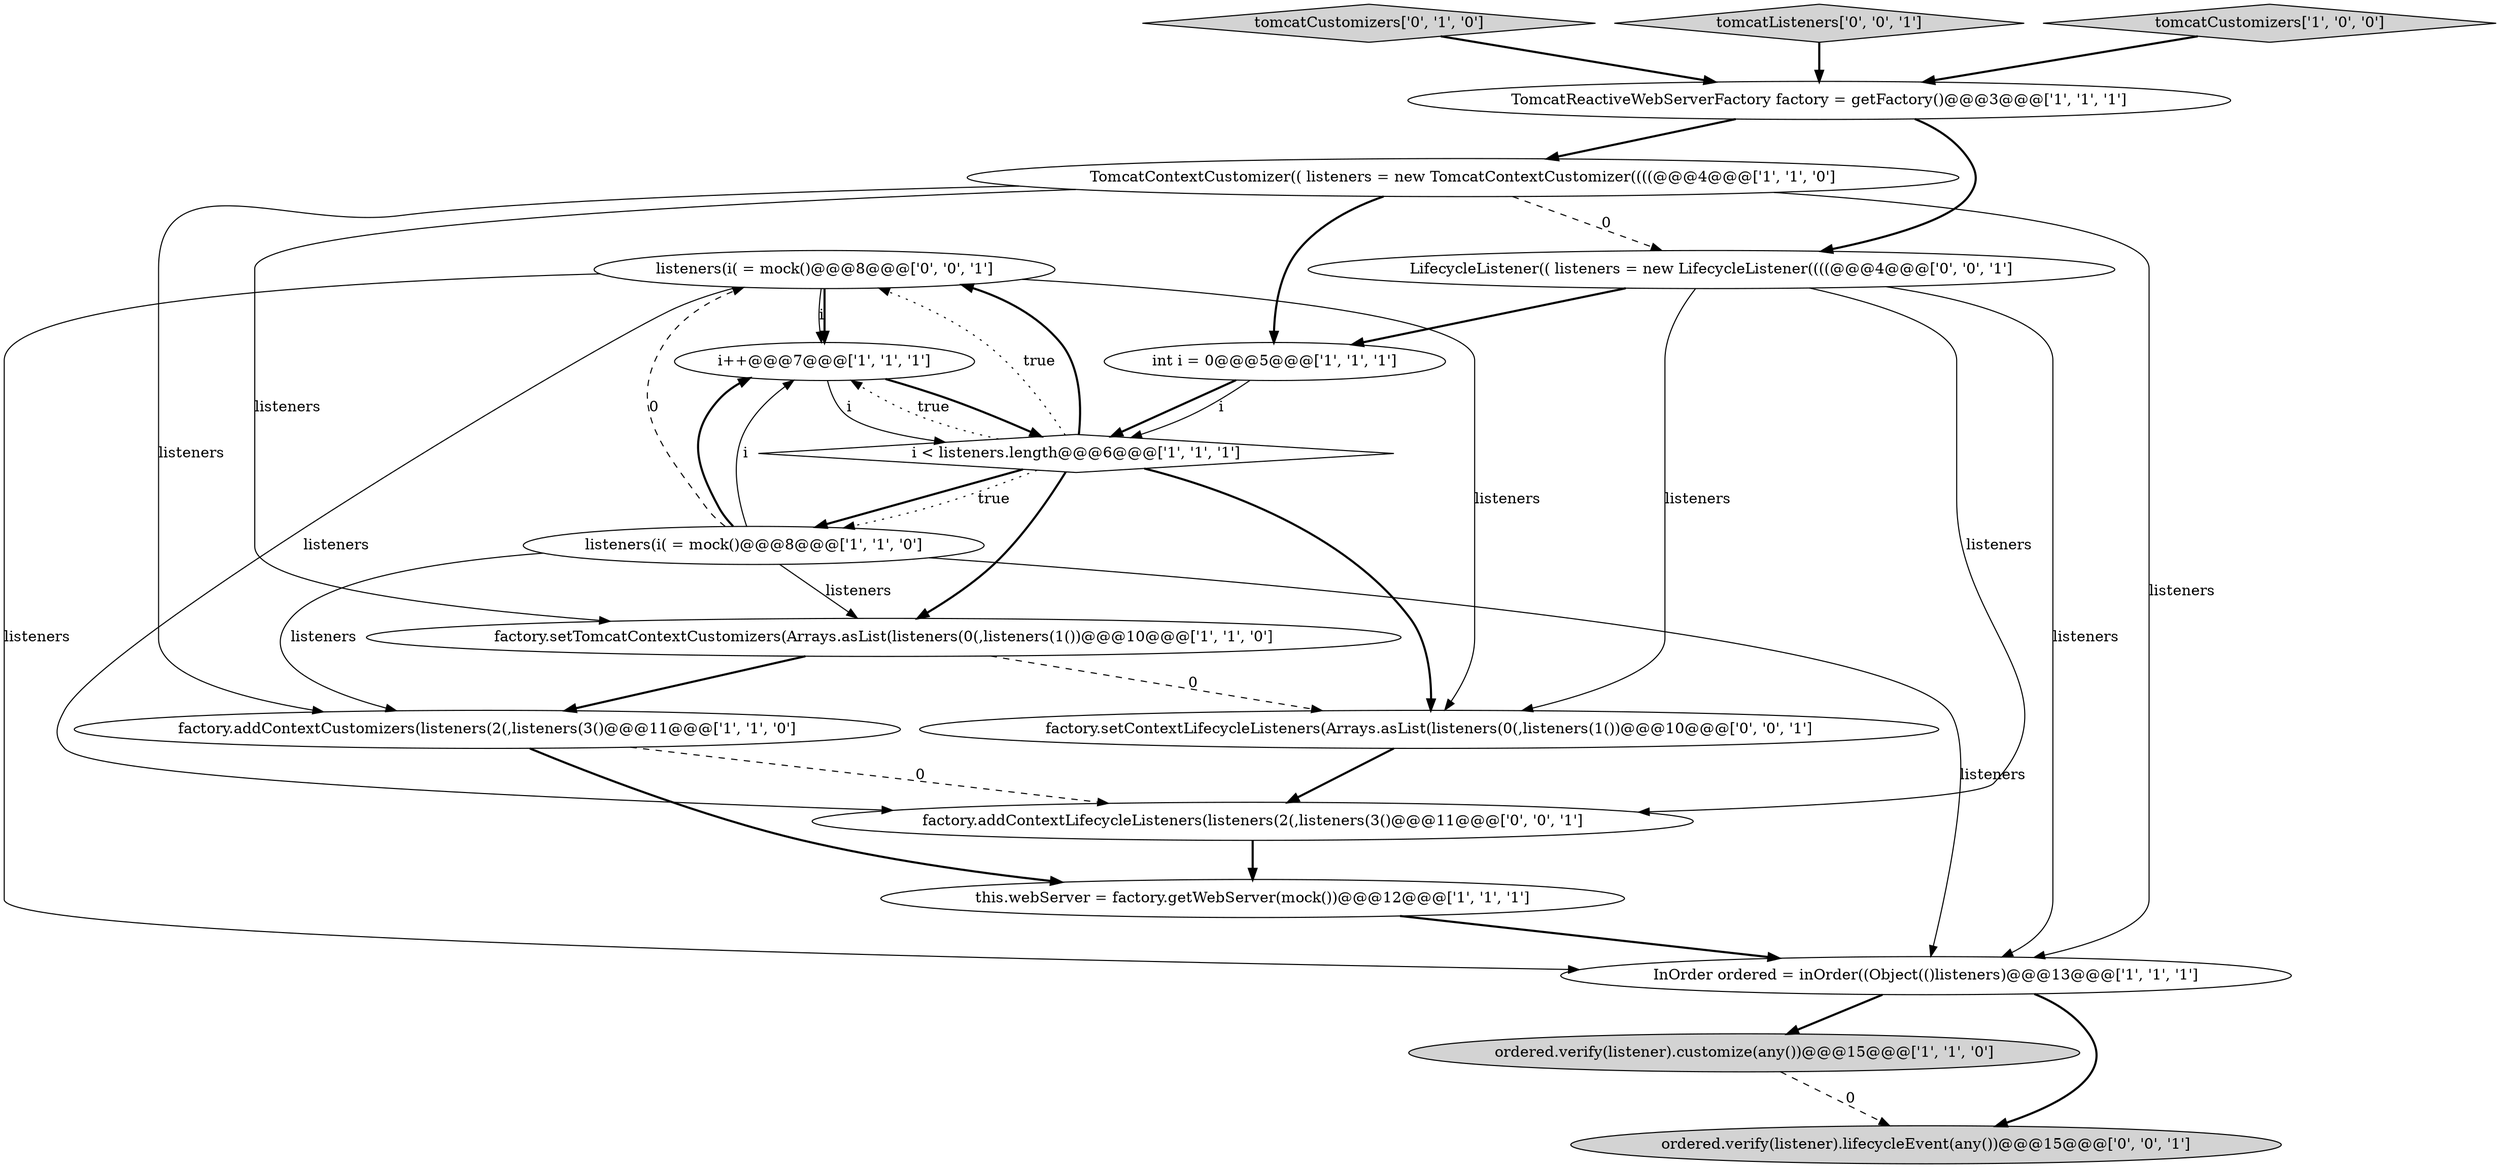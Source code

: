 digraph {
11 [style = filled, label = "ordered.verify(listener).customize(any())@@@15@@@['1', '1', '0']", fillcolor = lightgray, shape = ellipse image = "AAA0AAABBB1BBB"];
0 [style = filled, label = "this.webServer = factory.getWebServer(mock())@@@12@@@['1', '1', '1']", fillcolor = white, shape = ellipse image = "AAA0AAABBB1BBB"];
2 [style = filled, label = "TomcatReactiveWebServerFactory factory = getFactory()@@@3@@@['1', '1', '1']", fillcolor = white, shape = ellipse image = "AAA0AAABBB1BBB"];
12 [style = filled, label = "tomcatCustomizers['0', '1', '0']", fillcolor = lightgray, shape = diamond image = "AAA0AAABBB2BBB"];
15 [style = filled, label = "ordered.verify(listener).lifecycleEvent(any())@@@15@@@['0', '0', '1']", fillcolor = lightgray, shape = ellipse image = "AAA0AAABBB3BBB"];
3 [style = filled, label = "factory.setTomcatContextCustomizers(Arrays.asList(listeners(0(,listeners(1())@@@10@@@['1', '1', '0']", fillcolor = white, shape = ellipse image = "AAA0AAABBB1BBB"];
18 [style = filled, label = "listeners(i( = mock()@@@8@@@['0', '0', '1']", fillcolor = white, shape = ellipse image = "AAA0AAABBB3BBB"];
16 [style = filled, label = "tomcatListeners['0', '0', '1']", fillcolor = lightgray, shape = diamond image = "AAA0AAABBB3BBB"];
7 [style = filled, label = "i < listeners.length@@@6@@@['1', '1', '1']", fillcolor = white, shape = diamond image = "AAA0AAABBB1BBB"];
17 [style = filled, label = "LifecycleListener(( listeners = new LifecycleListener((((@@@4@@@['0', '0', '1']", fillcolor = white, shape = ellipse image = "AAA0AAABBB3BBB"];
10 [style = filled, label = "factory.addContextCustomizers(listeners(2(,listeners(3()@@@11@@@['1', '1', '0']", fillcolor = white, shape = ellipse image = "AAA0AAABBB1BBB"];
6 [style = filled, label = "TomcatContextCustomizer(( listeners = new TomcatContextCustomizer((((@@@4@@@['1', '1', '0']", fillcolor = white, shape = ellipse image = "AAA0AAABBB1BBB"];
13 [style = filled, label = "factory.addContextLifecycleListeners(listeners(2(,listeners(3()@@@11@@@['0', '0', '1']", fillcolor = white, shape = ellipse image = "AAA0AAABBB3BBB"];
9 [style = filled, label = "int i = 0@@@5@@@['1', '1', '1']", fillcolor = white, shape = ellipse image = "AAA0AAABBB1BBB"];
5 [style = filled, label = "i++@@@7@@@['1', '1', '1']", fillcolor = white, shape = ellipse image = "AAA0AAABBB1BBB"];
8 [style = filled, label = "listeners(i( = mock()@@@8@@@['1', '1', '0']", fillcolor = white, shape = ellipse image = "AAA0AAABBB1BBB"];
4 [style = filled, label = "tomcatCustomizers['1', '0', '0']", fillcolor = lightgray, shape = diamond image = "AAA0AAABBB1BBB"];
14 [style = filled, label = "factory.setContextLifecycleListeners(Arrays.asList(listeners(0(,listeners(1())@@@10@@@['0', '0', '1']", fillcolor = white, shape = ellipse image = "AAA0AAABBB3BBB"];
1 [style = filled, label = "InOrder ordered = inOrder((Object(()listeners)@@@13@@@['1', '1', '1']", fillcolor = white, shape = ellipse image = "AAA0AAABBB1BBB"];
2->17 [style = bold, label=""];
17->14 [style = solid, label="listeners"];
11->15 [style = dashed, label="0"];
2->6 [style = bold, label=""];
1->15 [style = bold, label=""];
17->9 [style = bold, label=""];
8->3 [style = solid, label="listeners"];
5->7 [style = solid, label="i"];
18->14 [style = solid, label="listeners"];
6->17 [style = dashed, label="0"];
4->2 [style = bold, label=""];
10->13 [style = dashed, label="0"];
16->2 [style = bold, label=""];
9->7 [style = bold, label=""];
7->8 [style = bold, label=""];
18->1 [style = solid, label="listeners"];
8->10 [style = solid, label="listeners"];
7->3 [style = bold, label=""];
1->11 [style = bold, label=""];
7->5 [style = dotted, label="true"];
7->14 [style = bold, label=""];
18->5 [style = solid, label="i"];
6->3 [style = solid, label="listeners"];
3->10 [style = bold, label=""];
12->2 [style = bold, label=""];
18->13 [style = solid, label="listeners"];
8->5 [style = bold, label=""];
8->5 [style = solid, label="i"];
0->1 [style = bold, label=""];
18->5 [style = bold, label=""];
10->0 [style = bold, label=""];
8->1 [style = solid, label="listeners"];
7->18 [style = dotted, label="true"];
7->18 [style = bold, label=""];
5->7 [style = bold, label=""];
8->18 [style = dashed, label="0"];
9->7 [style = solid, label="i"];
14->13 [style = bold, label=""];
6->9 [style = bold, label=""];
3->14 [style = dashed, label="0"];
7->8 [style = dotted, label="true"];
17->13 [style = solid, label="listeners"];
17->1 [style = solid, label="listeners"];
6->1 [style = solid, label="listeners"];
6->10 [style = solid, label="listeners"];
13->0 [style = bold, label=""];
}
